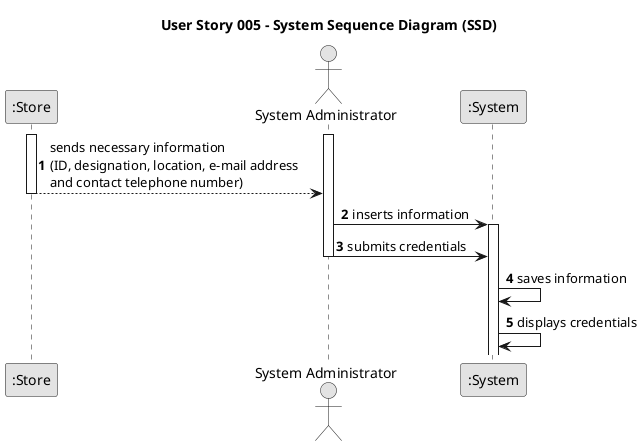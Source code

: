 @startuml
skinparam monochrome true
skinparam packageStyle rectangle
skinparam shadowing false

title User Story 005 - System Sequence Diagram (SSD)

autonumber

participant ":Store" as Store
actor "System Administrator" as Administrator
participant ":System" as System


activate Administrator
activate Store

    Store --> Administrator : sends necessary information \n(ID, designation, location, e-mail address \nand contact telephone number)
    deactivate Store

    Administrator -> System : inserts information
    activate System

    Administrator -> System : submits credentials
    deactivate Administrator

    System -> System : saves information

    System -> System : displays credentials


@enduml